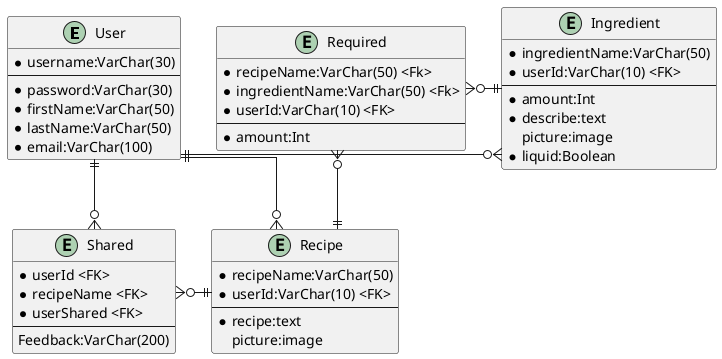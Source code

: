 @startuml

skinparam linetype polyline
skinparam linetype ortho

    entity User {
        * username:VarChar(30)
        --
        * password:VarChar(30)
        * firstName:VarChar(50)
        * lastName:VarChar(50)
        * email:VarChar(100)
    }

    entity Ingredient {
        * ingredientName:VarChar(50)
        * userId:VarChar(10) <FK>
        --
        * amount:Int
        * describe:text
        picture:image
        * liquid:Boolean
    }

    entity Recipe {
        * recipeName:VarChar(50)
        * userId:VarChar(10) <FK>
        --
        * recipe:text
        picture:image
    }

    entity Required {
        * recipeName:VarChar(50) <Fk>
        * ingredientName:VarChar(50) <Fk>
        * userId:VarChar(10) <FK>
        --
        * amount:Int
    }

    entity Shared {
        * userId <FK>
        * recipeName <FK>
        * userShared <FK>
        --
        Feedback:VarChar(200)
    }

'Break if more that one feedback perperson

'    entity Feedback {
'        * userId <FK>
'        * recipeName <FK>
'       * userShared <FK>
'        * index:Int
'        --
'        * Feedback:VarChar(200)
'    }


    User ||-o{ Ingredient
    User ||-o{ Recipe
    Required }o-|| Recipe
    Required }o-|| Ingredient
    Shared }o-||Recipe
    User ||--o{Shared

@enduml